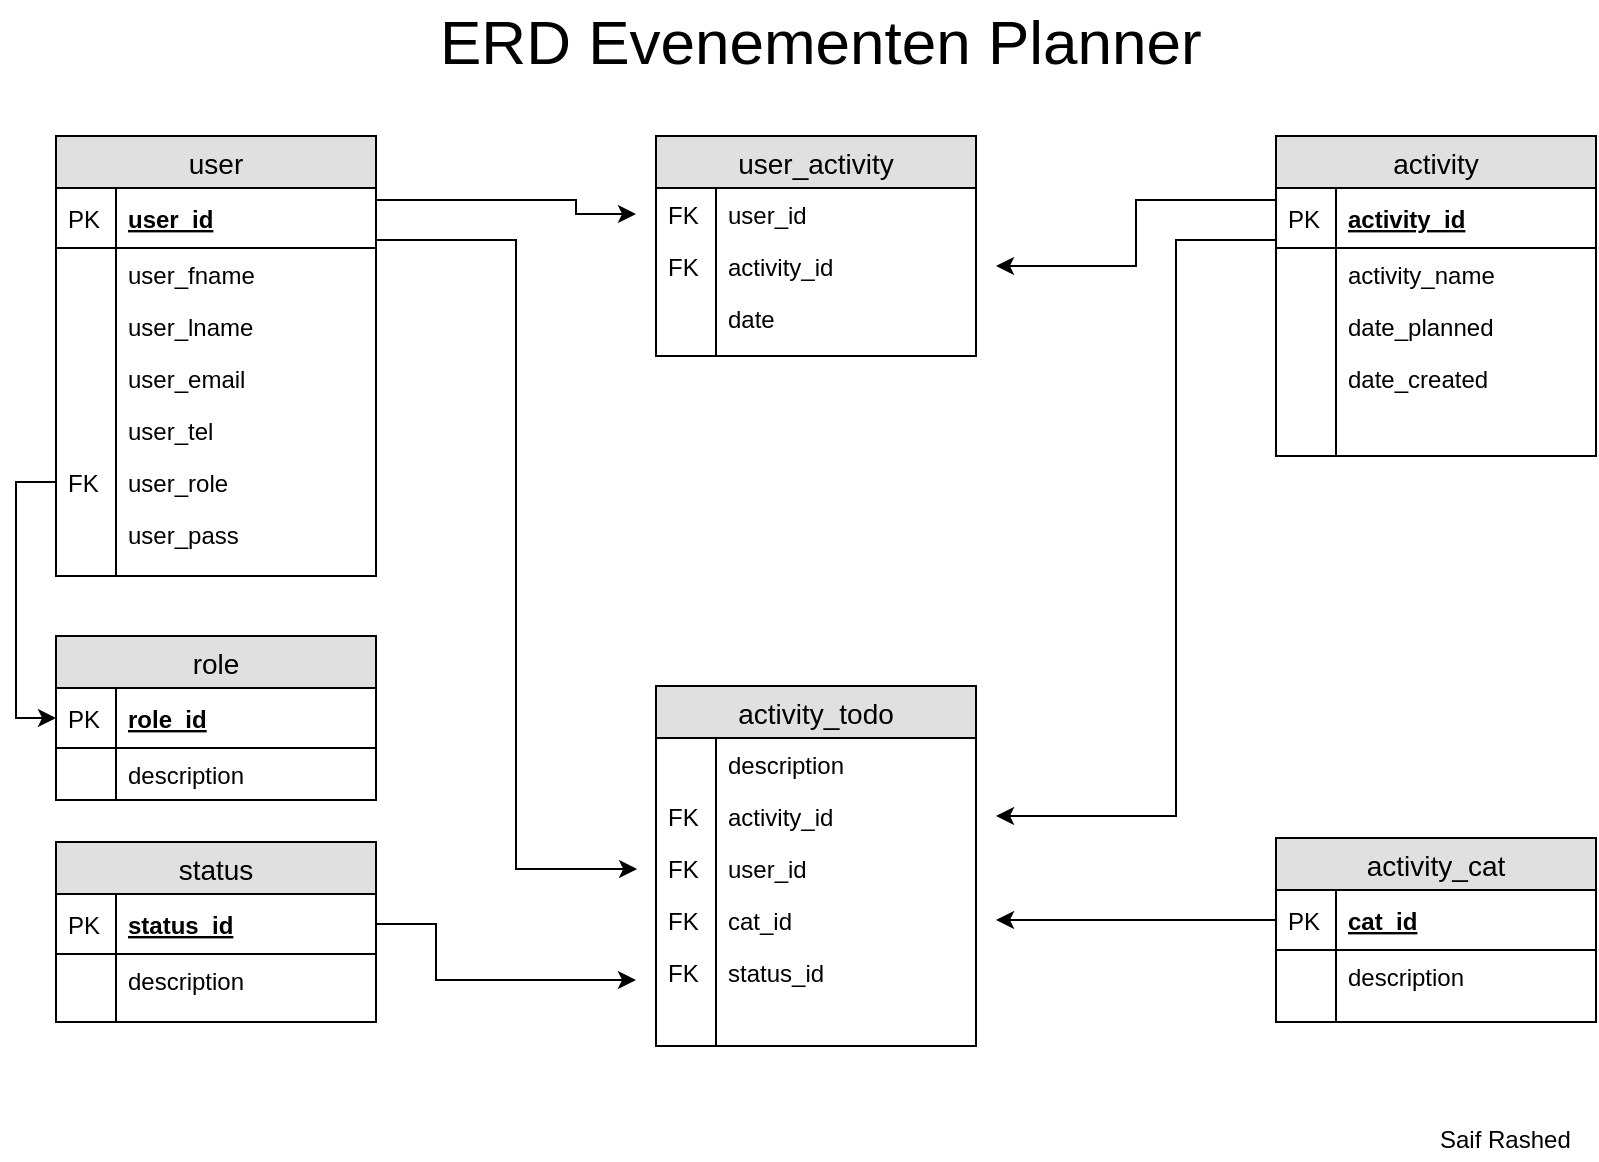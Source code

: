 <mxfile version="10.6.8" type="device"><diagram id="bX-k-bRwbaL-UCFUs3Qz" name="Page-1"><mxGraphModel dx="1075" dy="759" grid="1" gridSize="10" guides="1" tooltips="1" connect="1" arrows="1" fold="1" page="1" pageScale="1" pageWidth="827" pageHeight="1169" background="none" math="0" shadow="0"><root><mxCell id="0"/><mxCell id="1" parent="0"/><mxCell id="zS80U0VH6ejAvUN_kVYf-1" value="user" style="swimlane;fontStyle=0;childLayout=stackLayout;horizontal=1;startSize=26;fillColor=#e0e0e0;horizontalStack=0;resizeParent=1;resizeParentMax=0;resizeLast=0;collapsible=1;marginBottom=0;swimlaneFillColor=#ffffff;align=center;fontSize=14;" parent="1" vertex="1"><mxGeometry x="40" y="158" width="160" height="220" as="geometry"/></mxCell><mxCell id="zS80U0VH6ejAvUN_kVYf-2" value="user_id" style="shape=partialRectangle;top=0;left=0;right=0;bottom=1;align=left;verticalAlign=middle;fillColor=none;spacingLeft=34;spacingRight=4;overflow=hidden;rotatable=0;points=[[0,0.5],[1,0.5]];portConstraint=eastwest;dropTarget=0;fontStyle=5;fontSize=12;" parent="zS80U0VH6ejAvUN_kVYf-1" vertex="1"><mxGeometry y="26" width="160" height="30" as="geometry"/></mxCell><mxCell id="zS80U0VH6ejAvUN_kVYf-3" value="PK" style="shape=partialRectangle;top=0;left=0;bottom=0;fillColor=none;align=left;verticalAlign=middle;spacingLeft=4;spacingRight=4;overflow=hidden;rotatable=0;points=[];portConstraint=eastwest;part=1;fontSize=12;" parent="zS80U0VH6ejAvUN_kVYf-2" vertex="1" connectable="0"><mxGeometry width="30" height="30" as="geometry"/></mxCell><mxCell id="zS80U0VH6ejAvUN_kVYf-4" value="user_fname" style="shape=partialRectangle;top=0;left=0;right=0;bottom=0;align=left;verticalAlign=top;fillColor=none;spacingLeft=34;spacingRight=4;overflow=hidden;rotatable=0;points=[[0,0.5],[1,0.5]];portConstraint=eastwest;dropTarget=0;fontSize=12;" parent="zS80U0VH6ejAvUN_kVYf-1" vertex="1"><mxGeometry y="56" width="160" height="26" as="geometry"/></mxCell><mxCell id="zS80U0VH6ejAvUN_kVYf-5" value="" style="shape=partialRectangle;top=0;left=0;bottom=0;fillColor=none;align=left;verticalAlign=top;spacingLeft=4;spacingRight=4;overflow=hidden;rotatable=0;points=[];portConstraint=eastwest;part=1;fontSize=12;" parent="zS80U0VH6ejAvUN_kVYf-4" vertex="1" connectable="0"><mxGeometry width="30" height="26" as="geometry"/></mxCell><mxCell id="zS80U0VH6ejAvUN_kVYf-6" value="user_lname" style="shape=partialRectangle;top=0;left=0;right=0;bottom=0;align=left;verticalAlign=top;fillColor=none;spacingLeft=34;spacingRight=4;overflow=hidden;rotatable=0;points=[[0,0.5],[1,0.5]];portConstraint=eastwest;dropTarget=0;fontSize=12;" parent="zS80U0VH6ejAvUN_kVYf-1" vertex="1"><mxGeometry y="82" width="160" height="26" as="geometry"/></mxCell><mxCell id="zS80U0VH6ejAvUN_kVYf-7" value="" style="shape=partialRectangle;top=0;left=0;bottom=0;fillColor=none;align=left;verticalAlign=top;spacingLeft=4;spacingRight=4;overflow=hidden;rotatable=0;points=[];portConstraint=eastwest;part=1;fontSize=12;" parent="zS80U0VH6ejAvUN_kVYf-6" vertex="1" connectable="0"><mxGeometry width="30" height="26" as="geometry"/></mxCell><mxCell id="zS80U0VH6ejAvUN_kVYf-8" value="user_email" style="shape=partialRectangle;top=0;left=0;right=0;bottom=0;align=left;verticalAlign=top;fillColor=none;spacingLeft=34;spacingRight=4;overflow=hidden;rotatable=0;points=[[0,0.5],[1,0.5]];portConstraint=eastwest;dropTarget=0;fontSize=12;" parent="zS80U0VH6ejAvUN_kVYf-1" vertex="1"><mxGeometry y="108" width="160" height="26" as="geometry"/></mxCell><mxCell id="zS80U0VH6ejAvUN_kVYf-9" value="" style="shape=partialRectangle;top=0;left=0;bottom=0;fillColor=none;align=left;verticalAlign=top;spacingLeft=4;spacingRight=4;overflow=hidden;rotatable=0;points=[];portConstraint=eastwest;part=1;fontSize=12;" parent="zS80U0VH6ejAvUN_kVYf-8" vertex="1" connectable="0"><mxGeometry width="30" height="26" as="geometry"/></mxCell><mxCell id="zS80U0VH6ejAvUN_kVYf-12" value="user_tel" style="shape=partialRectangle;top=0;left=0;right=0;bottom=0;align=left;verticalAlign=top;fillColor=none;spacingLeft=34;spacingRight=4;overflow=hidden;rotatable=0;points=[[0,0.5],[1,0.5]];portConstraint=eastwest;dropTarget=0;fontSize=12;" parent="zS80U0VH6ejAvUN_kVYf-1" vertex="1"><mxGeometry y="134" width="160" height="26" as="geometry"/></mxCell><mxCell id="zS80U0VH6ejAvUN_kVYf-13" value="" style="shape=partialRectangle;top=0;left=0;bottom=0;fillColor=none;align=left;verticalAlign=top;spacingLeft=4;spacingRight=4;overflow=hidden;rotatable=0;points=[];portConstraint=eastwest;part=1;fontSize=12;" parent="zS80U0VH6ejAvUN_kVYf-12" vertex="1" connectable="0"><mxGeometry width="30" height="26" as="geometry"/></mxCell><mxCell id="zS80U0VH6ejAvUN_kVYf-10" value="" style="shape=partialRectangle;top=0;left=0;right=0;bottom=0;align=left;verticalAlign=top;fillColor=none;spacingLeft=34;spacingRight=4;overflow=hidden;rotatable=0;points=[[0,0.5],[1,0.5]];portConstraint=eastwest;dropTarget=0;fontSize=12;" parent="zS80U0VH6ejAvUN_kVYf-1" vertex="1"><mxGeometry y="160" width="160" height="60" as="geometry"/></mxCell><mxCell id="zS80U0VH6ejAvUN_kVYf-11" value="" style="shape=partialRectangle;top=0;left=0;bottom=0;fillColor=none;align=left;verticalAlign=top;spacingLeft=4;spacingRight=4;overflow=hidden;rotatable=0;points=[];portConstraint=eastwest;part=1;fontSize=12;" parent="zS80U0VH6ejAvUN_kVYf-10" vertex="1" connectable="0"><mxGeometry width="30" height="60" as="geometry"/></mxCell><mxCell id="zS80U0VH6ejAvUN_kVYf-14" value="&lt;font style=&quot;font-size: 31px&quot;&gt;ERD Evenementen Planner&lt;/font&gt;" style="text;html=1;resizable=0;points=[];autosize=1;align=left;verticalAlign=top;spacingTop=-4;" parent="1" vertex="1"><mxGeometry x="230" y="90" width="400" height="20" as="geometry"/></mxCell><mxCell id="2VQUd1UQZc_fTAJ_bnHX-1" value="user_activity" style="swimlane;fontStyle=0;childLayout=stackLayout;horizontal=1;startSize=26;fillColor=#e0e0e0;horizontalStack=0;resizeParent=1;resizeParentMax=0;resizeLast=0;collapsible=1;marginBottom=0;swimlaneFillColor=#ffffff;align=center;fontSize=14;" vertex="1" parent="1"><mxGeometry x="340" y="158" width="160" height="110" as="geometry"/></mxCell><mxCell id="2VQUd1UQZc_fTAJ_bnHX-6" value="user_id" style="shape=partialRectangle;top=0;left=0;right=0;bottom=0;align=left;verticalAlign=top;fillColor=none;spacingLeft=34;spacingRight=4;overflow=hidden;rotatable=0;points=[[0,0.5],[1,0.5]];portConstraint=eastwest;dropTarget=0;fontSize=12;" vertex="1" parent="2VQUd1UQZc_fTAJ_bnHX-1"><mxGeometry y="26" width="160" height="26" as="geometry"/></mxCell><mxCell id="2VQUd1UQZc_fTAJ_bnHX-7" value="FK" style="shape=partialRectangle;top=0;left=0;bottom=0;fillColor=none;align=left;verticalAlign=top;spacingLeft=4;spacingRight=4;overflow=hidden;rotatable=0;points=[];portConstraint=eastwest;part=1;fontSize=12;" vertex="1" connectable="0" parent="2VQUd1UQZc_fTAJ_bnHX-6"><mxGeometry width="30" height="26" as="geometry"/></mxCell><mxCell id="2VQUd1UQZc_fTAJ_bnHX-8" value="activity_id" style="shape=partialRectangle;top=0;left=0;right=0;bottom=0;align=left;verticalAlign=top;fillColor=none;spacingLeft=34;spacingRight=4;overflow=hidden;rotatable=0;points=[[0,0.5],[1,0.5]];portConstraint=eastwest;dropTarget=0;fontSize=12;" vertex="1" parent="2VQUd1UQZc_fTAJ_bnHX-1"><mxGeometry y="52" width="160" height="26" as="geometry"/></mxCell><mxCell id="2VQUd1UQZc_fTAJ_bnHX-9" value="FK" style="shape=partialRectangle;top=0;left=0;bottom=0;fillColor=none;align=left;verticalAlign=top;spacingLeft=4;spacingRight=4;overflow=hidden;rotatable=0;points=[];portConstraint=eastwest;part=1;fontSize=12;" vertex="1" connectable="0" parent="2VQUd1UQZc_fTAJ_bnHX-8"><mxGeometry width="30" height="26" as="geometry"/></mxCell><mxCell id="2VQUd1UQZc_fTAJ_bnHX-4" value="date" style="shape=partialRectangle;top=0;left=0;right=0;bottom=0;align=left;verticalAlign=top;fillColor=none;spacingLeft=34;spacingRight=4;overflow=hidden;rotatable=0;points=[[0,0.5],[1,0.5]];portConstraint=eastwest;dropTarget=0;fontSize=12;" vertex="1" parent="2VQUd1UQZc_fTAJ_bnHX-1"><mxGeometry y="78" width="160" height="26" as="geometry"/></mxCell><mxCell id="2VQUd1UQZc_fTAJ_bnHX-5" value="" style="shape=partialRectangle;top=0;left=0;bottom=0;fillColor=none;align=left;verticalAlign=top;spacingLeft=4;spacingRight=4;overflow=hidden;rotatable=0;points=[];portConstraint=eastwest;part=1;fontSize=12;" vertex="1" connectable="0" parent="2VQUd1UQZc_fTAJ_bnHX-4"><mxGeometry width="30" height="26" as="geometry"/></mxCell><mxCell id="2VQUd1UQZc_fTAJ_bnHX-10" value="" style="shape=partialRectangle;top=0;left=0;right=0;bottom=0;align=left;verticalAlign=top;fillColor=none;spacingLeft=34;spacingRight=4;overflow=hidden;rotatable=0;points=[[0,0.5],[1,0.5]];portConstraint=eastwest;dropTarget=0;fontSize=12;" vertex="1" parent="2VQUd1UQZc_fTAJ_bnHX-1"><mxGeometry y="104" width="160" height="6" as="geometry"/></mxCell><mxCell id="2VQUd1UQZc_fTAJ_bnHX-11" value="" style="shape=partialRectangle;top=0;left=0;bottom=0;fillColor=none;align=left;verticalAlign=top;spacingLeft=4;spacingRight=4;overflow=hidden;rotatable=0;points=[];portConstraint=eastwest;part=1;fontSize=12;" vertex="1" connectable="0" parent="2VQUd1UQZc_fTAJ_bnHX-10"><mxGeometry width="30" height="6" as="geometry"/></mxCell><mxCell id="2VQUd1UQZc_fTAJ_bnHX-48" style="edgeStyle=orthogonalEdgeStyle;rounded=0;orthogonalLoop=1;jettySize=auto;html=1;entryX=0;entryY=0.5;entryDx=0;entryDy=0;" edge="1" parent="1" source="2VQUd1UQZc_fTAJ_bnHX-12" target="2VQUd1UQZc_fTAJ_bnHX-36"><mxGeometry relative="1" as="geometry"><mxPoint x="30" y="449" as="targetPoint"/><Array as="points"><mxPoint x="20" y="331"/><mxPoint x="20" y="449"/></Array></mxGeometry></mxCell><mxCell id="2VQUd1UQZc_fTAJ_bnHX-12" value="user_role" style="shape=partialRectangle;top=0;left=0;right=0;bottom=0;align=left;verticalAlign=top;fillColor=none;spacingLeft=34;spacingRight=4;overflow=hidden;rotatable=0;points=[[0,0.5],[1,0.5]];portConstraint=eastwest;dropTarget=0;fontSize=12;" vertex="1" parent="1"><mxGeometry x="40" y="318" width="160" height="26" as="geometry"/></mxCell><mxCell id="2VQUd1UQZc_fTAJ_bnHX-13" value="FK&#10;" style="shape=partialRectangle;top=0;left=0;bottom=0;fillColor=none;align=left;verticalAlign=top;spacingLeft=4;spacingRight=4;overflow=hidden;rotatable=0;points=[];portConstraint=eastwest;part=1;fontSize=12;" vertex="1" connectable="0" parent="2VQUd1UQZc_fTAJ_bnHX-12"><mxGeometry width="30" height="26" as="geometry"/></mxCell><mxCell id="2VQUd1UQZc_fTAJ_bnHX-14" value="activity" style="swimlane;fontStyle=0;childLayout=stackLayout;horizontal=1;startSize=26;fillColor=#e0e0e0;horizontalStack=0;resizeParent=1;resizeParentMax=0;resizeLast=0;collapsible=1;marginBottom=0;swimlaneFillColor=#ffffff;align=center;fontSize=14;" vertex="1" parent="1"><mxGeometry x="650" y="158" width="160" height="160" as="geometry"/></mxCell><mxCell id="2VQUd1UQZc_fTAJ_bnHX-15" value="activity_id" style="shape=partialRectangle;top=0;left=0;right=0;bottom=1;align=left;verticalAlign=middle;fillColor=none;spacingLeft=34;spacingRight=4;overflow=hidden;rotatable=0;points=[[0,0.5],[1,0.5]];portConstraint=eastwest;dropTarget=0;fontStyle=5;fontSize=12;" vertex="1" parent="2VQUd1UQZc_fTAJ_bnHX-14"><mxGeometry y="26" width="160" height="30" as="geometry"/></mxCell><mxCell id="2VQUd1UQZc_fTAJ_bnHX-16" value="PK" style="shape=partialRectangle;top=0;left=0;bottom=0;fillColor=none;align=left;verticalAlign=middle;spacingLeft=4;spacingRight=4;overflow=hidden;rotatable=0;points=[];portConstraint=eastwest;part=1;fontSize=12;" vertex="1" connectable="0" parent="2VQUd1UQZc_fTAJ_bnHX-15"><mxGeometry width="30" height="30" as="geometry"/></mxCell><mxCell id="2VQUd1UQZc_fTAJ_bnHX-33" value="activity_name" style="shape=partialRectangle;top=0;left=0;right=0;bottom=0;align=left;verticalAlign=top;fillColor=none;spacingLeft=34;spacingRight=4;overflow=hidden;rotatable=0;points=[[0,0.5],[1,0.5]];portConstraint=eastwest;dropTarget=0;fontSize=12;" vertex="1" parent="2VQUd1UQZc_fTAJ_bnHX-14"><mxGeometry y="56" width="160" height="26" as="geometry"/></mxCell><mxCell id="2VQUd1UQZc_fTAJ_bnHX-34" value="" style="shape=partialRectangle;top=0;left=0;bottom=0;fillColor=none;align=left;verticalAlign=top;spacingLeft=4;spacingRight=4;overflow=hidden;rotatable=0;points=[];portConstraint=eastwest;part=1;fontSize=12;" vertex="1" connectable="0" parent="2VQUd1UQZc_fTAJ_bnHX-33"><mxGeometry width="30" height="26" as="geometry"/></mxCell><mxCell id="2VQUd1UQZc_fTAJ_bnHX-19" value="date_planned&#10;" style="shape=partialRectangle;top=0;left=0;right=0;bottom=0;align=left;verticalAlign=top;fillColor=none;spacingLeft=34;spacingRight=4;overflow=hidden;rotatable=0;points=[[0,0.5],[1,0.5]];portConstraint=eastwest;dropTarget=0;fontSize=12;" vertex="1" parent="2VQUd1UQZc_fTAJ_bnHX-14"><mxGeometry y="82" width="160" height="26" as="geometry"/></mxCell><mxCell id="2VQUd1UQZc_fTAJ_bnHX-20" value="" style="shape=partialRectangle;top=0;left=0;bottom=0;fillColor=none;align=left;verticalAlign=top;spacingLeft=4;spacingRight=4;overflow=hidden;rotatable=0;points=[];portConstraint=eastwest;part=1;fontSize=12;" vertex="1" connectable="0" parent="2VQUd1UQZc_fTAJ_bnHX-19"><mxGeometry width="30" height="26" as="geometry"/></mxCell><mxCell id="2VQUd1UQZc_fTAJ_bnHX-21" value="date_created" style="shape=partialRectangle;top=0;left=0;right=0;bottom=0;align=left;verticalAlign=top;fillColor=none;spacingLeft=34;spacingRight=4;overflow=hidden;rotatable=0;points=[[0,0.5],[1,0.5]];portConstraint=eastwest;dropTarget=0;fontSize=12;" vertex="1" parent="2VQUd1UQZc_fTAJ_bnHX-14"><mxGeometry y="108" width="160" height="26" as="geometry"/></mxCell><mxCell id="2VQUd1UQZc_fTAJ_bnHX-22" value="" style="shape=partialRectangle;top=0;left=0;bottom=0;fillColor=none;align=left;verticalAlign=top;spacingLeft=4;spacingRight=4;overflow=hidden;rotatable=0;points=[];portConstraint=eastwest;part=1;fontSize=12;" vertex="1" connectable="0" parent="2VQUd1UQZc_fTAJ_bnHX-21"><mxGeometry width="30" height="26" as="geometry"/></mxCell><mxCell id="2VQUd1UQZc_fTAJ_bnHX-23" value="" style="shape=partialRectangle;top=0;left=0;right=0;bottom=0;align=left;verticalAlign=top;fillColor=none;spacingLeft=34;spacingRight=4;overflow=hidden;rotatable=0;points=[[0,0.5],[1,0.5]];portConstraint=eastwest;dropTarget=0;fontSize=12;" vertex="1" parent="2VQUd1UQZc_fTAJ_bnHX-14"><mxGeometry y="134" width="160" height="26" as="geometry"/></mxCell><mxCell id="2VQUd1UQZc_fTAJ_bnHX-24" value="" style="shape=partialRectangle;top=0;left=0;bottom=0;fillColor=none;align=left;verticalAlign=top;spacingLeft=4;spacingRight=4;overflow=hidden;rotatable=0;points=[];portConstraint=eastwest;part=1;fontSize=12;" vertex="1" connectable="0" parent="2VQUd1UQZc_fTAJ_bnHX-23"><mxGeometry width="30" height="26" as="geometry"/></mxCell><mxCell id="2VQUd1UQZc_fTAJ_bnHX-30" style="edgeStyle=orthogonalEdgeStyle;rounded=0;orthogonalLoop=1;jettySize=auto;html=1;" edge="1" parent="1" source="2VQUd1UQZc_fTAJ_bnHX-15"><mxGeometry relative="1" as="geometry"><mxPoint x="510" y="223" as="targetPoint"/><Array as="points"><mxPoint x="580" y="190"/><mxPoint x="580" y="223"/></Array></mxGeometry></mxCell><mxCell id="2VQUd1UQZc_fTAJ_bnHX-31" style="edgeStyle=orthogonalEdgeStyle;rounded=0;orthogonalLoop=1;jettySize=auto;html=1;" edge="1" parent="1" source="zS80U0VH6ejAvUN_kVYf-2"><mxGeometry relative="1" as="geometry"><mxPoint x="330" y="197" as="targetPoint"/><Array as="points"><mxPoint x="300" y="190"/><mxPoint x="300" y="197"/></Array></mxGeometry></mxCell><mxCell id="2VQUd1UQZc_fTAJ_bnHX-35" value="role" style="swimlane;fontStyle=0;childLayout=stackLayout;horizontal=1;startSize=26;fillColor=#e0e0e0;horizontalStack=0;resizeParent=1;resizeParentMax=0;resizeLast=0;collapsible=1;marginBottom=0;swimlaneFillColor=#ffffff;align=center;fontSize=14;" vertex="1" parent="1"><mxGeometry x="40" y="408" width="160" height="82" as="geometry"/></mxCell><mxCell id="2VQUd1UQZc_fTAJ_bnHX-36" value="role_id" style="shape=partialRectangle;top=0;left=0;right=0;bottom=1;align=left;verticalAlign=middle;fillColor=none;spacingLeft=34;spacingRight=4;overflow=hidden;rotatable=0;points=[[0,0.5],[1,0.5]];portConstraint=eastwest;dropTarget=0;fontStyle=5;fontSize=12;" vertex="1" parent="2VQUd1UQZc_fTAJ_bnHX-35"><mxGeometry y="26" width="160" height="30" as="geometry"/></mxCell><mxCell id="2VQUd1UQZc_fTAJ_bnHX-37" value="PK" style="shape=partialRectangle;top=0;left=0;bottom=0;fillColor=none;align=left;verticalAlign=middle;spacingLeft=4;spacingRight=4;overflow=hidden;rotatable=0;points=[];portConstraint=eastwest;part=1;fontSize=12;" vertex="1" connectable="0" parent="2VQUd1UQZc_fTAJ_bnHX-36"><mxGeometry width="30" height="30" as="geometry"/></mxCell><mxCell id="2VQUd1UQZc_fTAJ_bnHX-42" value="description" style="shape=partialRectangle;top=0;left=0;right=0;bottom=0;align=left;verticalAlign=top;fillColor=none;spacingLeft=34;spacingRight=4;overflow=hidden;rotatable=0;points=[[0,0.5],[1,0.5]];portConstraint=eastwest;dropTarget=0;fontSize=12;" vertex="1" parent="2VQUd1UQZc_fTAJ_bnHX-35"><mxGeometry y="56" width="160" height="26" as="geometry"/></mxCell><mxCell id="2VQUd1UQZc_fTAJ_bnHX-43" value="" style="shape=partialRectangle;top=0;left=0;bottom=0;fillColor=none;align=left;verticalAlign=top;spacingLeft=4;spacingRight=4;overflow=hidden;rotatable=0;points=[];portConstraint=eastwest;part=1;fontSize=12;" vertex="1" connectable="0" parent="2VQUd1UQZc_fTAJ_bnHX-42"><mxGeometry width="30" height="26" as="geometry"/></mxCell><mxCell id="2VQUd1UQZc_fTAJ_bnHX-49" value="activity_todo" style="swimlane;fontStyle=0;childLayout=stackLayout;horizontal=1;startSize=26;fillColor=#e0e0e0;horizontalStack=0;resizeParent=1;resizeParentMax=0;resizeLast=0;collapsible=1;marginBottom=0;swimlaneFillColor=#ffffff;align=center;fontSize=14;" vertex="1" parent="1"><mxGeometry x="340" y="433" width="160" height="180" as="geometry"/></mxCell><mxCell id="2VQUd1UQZc_fTAJ_bnHX-52" value="description" style="shape=partialRectangle;top=0;left=0;right=0;bottom=0;align=left;verticalAlign=top;fillColor=none;spacingLeft=34;spacingRight=4;overflow=hidden;rotatable=0;points=[[0,0.5],[1,0.5]];portConstraint=eastwest;dropTarget=0;fontSize=12;" vertex="1" parent="2VQUd1UQZc_fTAJ_bnHX-49"><mxGeometry y="26" width="160" height="26" as="geometry"/></mxCell><mxCell id="2VQUd1UQZc_fTAJ_bnHX-53" value="" style="shape=partialRectangle;top=0;left=0;bottom=0;fillColor=none;align=left;verticalAlign=top;spacingLeft=4;spacingRight=4;overflow=hidden;rotatable=0;points=[];portConstraint=eastwest;part=1;fontSize=12;" vertex="1" connectable="0" parent="2VQUd1UQZc_fTAJ_bnHX-52"><mxGeometry width="30" height="26" as="geometry"/></mxCell><mxCell id="2VQUd1UQZc_fTAJ_bnHX-60" value="activity_id" style="shape=partialRectangle;top=0;left=0;right=0;bottom=0;align=left;verticalAlign=top;fillColor=none;spacingLeft=34;spacingRight=4;overflow=hidden;rotatable=0;points=[[0,0.5],[1,0.5]];portConstraint=eastwest;dropTarget=0;fontSize=12;" vertex="1" parent="2VQUd1UQZc_fTAJ_bnHX-49"><mxGeometry y="52" width="160" height="26" as="geometry"/></mxCell><mxCell id="2VQUd1UQZc_fTAJ_bnHX-61" value="FK" style="shape=partialRectangle;top=0;left=0;bottom=0;fillColor=none;align=left;verticalAlign=top;spacingLeft=4;spacingRight=4;overflow=hidden;rotatable=0;points=[];portConstraint=eastwest;part=1;fontSize=12;" vertex="1" connectable="0" parent="2VQUd1UQZc_fTAJ_bnHX-60"><mxGeometry width="30" height="26" as="geometry"/></mxCell><mxCell id="2VQUd1UQZc_fTAJ_bnHX-62" value="user_id" style="shape=partialRectangle;top=0;left=0;right=0;bottom=0;align=left;verticalAlign=top;fillColor=none;spacingLeft=34;spacingRight=4;overflow=hidden;rotatable=0;points=[[0,0.5],[1,0.5]];portConstraint=eastwest;dropTarget=0;fontSize=12;" vertex="1" parent="2VQUd1UQZc_fTAJ_bnHX-49"><mxGeometry y="78" width="160" height="26" as="geometry"/></mxCell><mxCell id="2VQUd1UQZc_fTAJ_bnHX-63" value="FK" style="shape=partialRectangle;top=0;left=0;bottom=0;fillColor=none;align=left;verticalAlign=top;spacingLeft=4;spacingRight=4;overflow=hidden;rotatable=0;points=[];portConstraint=eastwest;part=1;fontSize=12;" vertex="1" connectable="0" parent="2VQUd1UQZc_fTAJ_bnHX-62"><mxGeometry width="30" height="26" as="geometry"/></mxCell><mxCell id="2VQUd1UQZc_fTAJ_bnHX-54" value="cat_id" style="shape=partialRectangle;top=0;left=0;right=0;bottom=0;align=left;verticalAlign=top;fillColor=none;spacingLeft=34;spacingRight=4;overflow=hidden;rotatable=0;points=[[0,0.5],[1,0.5]];portConstraint=eastwest;dropTarget=0;fontSize=12;" vertex="1" parent="2VQUd1UQZc_fTAJ_bnHX-49"><mxGeometry y="104" width="160" height="26" as="geometry"/></mxCell><mxCell id="2VQUd1UQZc_fTAJ_bnHX-55" value="FK" style="shape=partialRectangle;top=0;left=0;bottom=0;fillColor=none;align=left;verticalAlign=top;spacingLeft=4;spacingRight=4;overflow=hidden;rotatable=0;points=[];portConstraint=eastwest;part=1;fontSize=12;" vertex="1" connectable="0" parent="2VQUd1UQZc_fTAJ_bnHX-54"><mxGeometry width="30" height="26" as="geometry"/></mxCell><mxCell id="2VQUd1UQZc_fTAJ_bnHX-58" value="" style="shape=partialRectangle;top=0;left=0;right=0;bottom=0;align=left;verticalAlign=top;fillColor=none;spacingLeft=34;spacingRight=4;overflow=hidden;rotatable=0;points=[[0,0.5],[1,0.5]];portConstraint=eastwest;dropTarget=0;fontSize=12;" vertex="1" parent="2VQUd1UQZc_fTAJ_bnHX-49"><mxGeometry y="130" width="160" height="50" as="geometry"/></mxCell><mxCell id="2VQUd1UQZc_fTAJ_bnHX-59" value="" style="shape=partialRectangle;top=0;left=0;bottom=0;fillColor=none;align=left;verticalAlign=top;spacingLeft=4;spacingRight=4;overflow=hidden;rotatable=0;points=[];portConstraint=eastwest;part=1;fontSize=12;" vertex="1" connectable="0" parent="2VQUd1UQZc_fTAJ_bnHX-58"><mxGeometry width="30" height="50" as="geometry"/></mxCell><mxCell id="2VQUd1UQZc_fTAJ_bnHX-64" style="edgeStyle=orthogonalEdgeStyle;rounded=0;orthogonalLoop=1;jettySize=auto;html=1;entryX=-0.059;entryY=0.52;entryDx=0;entryDy=0;entryPerimeter=0;" edge="1" parent="1" source="zS80U0VH6ejAvUN_kVYf-2" target="2VQUd1UQZc_fTAJ_bnHX-62"><mxGeometry relative="1" as="geometry"><mxPoint x="330" y="549" as="targetPoint"/><Array as="points"><mxPoint x="270" y="210"/><mxPoint x="270" y="525"/></Array></mxGeometry></mxCell><mxCell id="2VQUd1UQZc_fTAJ_bnHX-65" style="edgeStyle=orthogonalEdgeStyle;rounded=0;orthogonalLoop=1;jettySize=auto;html=1;" edge="1" parent="1" source="2VQUd1UQZc_fTAJ_bnHX-15"><mxGeometry relative="1" as="geometry"><mxPoint x="510" y="498" as="targetPoint"/><Array as="points"><mxPoint x="600" y="210"/><mxPoint x="600" y="498"/></Array></mxGeometry></mxCell><mxCell id="2VQUd1UQZc_fTAJ_bnHX-66" value="status_id" style="shape=partialRectangle;top=0;left=0;right=0;bottom=0;align=left;verticalAlign=top;fillColor=none;spacingLeft=34;spacingRight=4;overflow=hidden;rotatable=0;points=[[0,0.5],[1,0.5]];portConstraint=eastwest;dropTarget=0;fontSize=12;" vertex="1" parent="1"><mxGeometry x="340" y="563" width="160" height="27" as="geometry"/></mxCell><mxCell id="2VQUd1UQZc_fTAJ_bnHX-67" value="FK" style="shape=partialRectangle;top=0;left=0;bottom=0;fillColor=none;align=left;verticalAlign=top;spacingLeft=4;spacingRight=4;overflow=hidden;rotatable=0;points=[];portConstraint=eastwest;part=1;fontSize=12;" vertex="1" connectable="0" parent="2VQUd1UQZc_fTAJ_bnHX-66"><mxGeometry width="30" height="27.0" as="geometry"/></mxCell><mxCell id="2VQUd1UQZc_fTAJ_bnHX-68" value="status" style="swimlane;fontStyle=0;childLayout=stackLayout;horizontal=1;startSize=26;fillColor=#e0e0e0;horizontalStack=0;resizeParent=1;resizeParentMax=0;resizeLast=0;collapsible=1;marginBottom=0;swimlaneFillColor=#ffffff;align=center;fontSize=14;" vertex="1" parent="1"><mxGeometry x="40" y="511" width="160" height="90" as="geometry"/></mxCell><mxCell id="2VQUd1UQZc_fTAJ_bnHX-69" value="status_id" style="shape=partialRectangle;top=0;left=0;right=0;bottom=1;align=left;verticalAlign=middle;fillColor=none;spacingLeft=34;spacingRight=4;overflow=hidden;rotatable=0;points=[[0,0.5],[1,0.5]];portConstraint=eastwest;dropTarget=0;fontStyle=5;fontSize=12;" vertex="1" parent="2VQUd1UQZc_fTAJ_bnHX-68"><mxGeometry y="26" width="160" height="30" as="geometry"/></mxCell><mxCell id="2VQUd1UQZc_fTAJ_bnHX-70" value="PK" style="shape=partialRectangle;top=0;left=0;bottom=0;fillColor=none;align=left;verticalAlign=middle;spacingLeft=4;spacingRight=4;overflow=hidden;rotatable=0;points=[];portConstraint=eastwest;part=1;fontSize=12;" vertex="1" connectable="0" parent="2VQUd1UQZc_fTAJ_bnHX-69"><mxGeometry width="30" height="30" as="geometry"/></mxCell><mxCell id="2VQUd1UQZc_fTAJ_bnHX-71" value="description" style="shape=partialRectangle;top=0;left=0;right=0;bottom=0;align=left;verticalAlign=top;fillColor=none;spacingLeft=34;spacingRight=4;overflow=hidden;rotatable=0;points=[[0,0.5],[1,0.5]];portConstraint=eastwest;dropTarget=0;fontSize=12;" vertex="1" parent="2VQUd1UQZc_fTAJ_bnHX-68"><mxGeometry y="56" width="160" height="24" as="geometry"/></mxCell><mxCell id="2VQUd1UQZc_fTAJ_bnHX-72" value="" style="shape=partialRectangle;top=0;left=0;bottom=0;fillColor=none;align=left;verticalAlign=top;spacingLeft=4;spacingRight=4;overflow=hidden;rotatable=0;points=[];portConstraint=eastwest;part=1;fontSize=12;" vertex="1" connectable="0" parent="2VQUd1UQZc_fTAJ_bnHX-71"><mxGeometry width="30" height="24" as="geometry"/></mxCell><mxCell id="2VQUd1UQZc_fTAJ_bnHX-77" value="" style="shape=partialRectangle;top=0;left=0;right=0;bottom=0;align=left;verticalAlign=top;fillColor=none;spacingLeft=34;spacingRight=4;overflow=hidden;rotatable=0;points=[[0,0.5],[1,0.5]];portConstraint=eastwest;dropTarget=0;fontSize=12;" vertex="1" parent="2VQUd1UQZc_fTAJ_bnHX-68"><mxGeometry y="80" width="160" height="10" as="geometry"/></mxCell><mxCell id="2VQUd1UQZc_fTAJ_bnHX-78" value="" style="shape=partialRectangle;top=0;left=0;bottom=0;fillColor=none;align=left;verticalAlign=top;spacingLeft=4;spacingRight=4;overflow=hidden;rotatable=0;points=[];portConstraint=eastwest;part=1;fontSize=12;" vertex="1" connectable="0" parent="2VQUd1UQZc_fTAJ_bnHX-77"><mxGeometry width="30" height="10" as="geometry"/></mxCell><mxCell id="2VQUd1UQZc_fTAJ_bnHX-79" style="edgeStyle=orthogonalEdgeStyle;rounded=0;orthogonalLoop=1;jettySize=auto;html=1;" edge="1" parent="1" source="2VQUd1UQZc_fTAJ_bnHX-69"><mxGeometry relative="1" as="geometry"><mxPoint x="330" y="580" as="targetPoint"/><Array as="points"><mxPoint x="230" y="552"/><mxPoint x="230" y="580"/></Array></mxGeometry></mxCell><mxCell id="2VQUd1UQZc_fTAJ_bnHX-82" value="activity_cat" style="swimlane;fontStyle=0;childLayout=stackLayout;horizontal=1;startSize=26;fillColor=#e0e0e0;horizontalStack=0;resizeParent=1;resizeParentMax=0;resizeLast=0;collapsible=1;marginBottom=0;swimlaneFillColor=#ffffff;align=center;fontSize=14;" vertex="1" parent="1"><mxGeometry x="650" y="509" width="160" height="92" as="geometry"/></mxCell><mxCell id="2VQUd1UQZc_fTAJ_bnHX-83" value="cat_id" style="shape=partialRectangle;top=0;left=0;right=0;bottom=1;align=left;verticalAlign=middle;fillColor=none;spacingLeft=34;spacingRight=4;overflow=hidden;rotatable=0;points=[[0,0.5],[1,0.5]];portConstraint=eastwest;dropTarget=0;fontStyle=5;fontSize=12;" vertex="1" parent="2VQUd1UQZc_fTAJ_bnHX-82"><mxGeometry y="26" width="160" height="30" as="geometry"/></mxCell><mxCell id="2VQUd1UQZc_fTAJ_bnHX-84" value="PK" style="shape=partialRectangle;top=0;left=0;bottom=0;fillColor=none;align=left;verticalAlign=middle;spacingLeft=4;spacingRight=4;overflow=hidden;rotatable=0;points=[];portConstraint=eastwest;part=1;fontSize=12;" vertex="1" connectable="0" parent="2VQUd1UQZc_fTAJ_bnHX-83"><mxGeometry width="30" height="30" as="geometry"/></mxCell><mxCell id="2VQUd1UQZc_fTAJ_bnHX-85" value="description" style="shape=partialRectangle;top=0;left=0;right=0;bottom=0;align=left;verticalAlign=top;fillColor=none;spacingLeft=34;spacingRight=4;overflow=hidden;rotatable=0;points=[[0,0.5],[1,0.5]];portConstraint=eastwest;dropTarget=0;fontSize=12;" vertex="1" parent="2VQUd1UQZc_fTAJ_bnHX-82"><mxGeometry y="56" width="160" height="26" as="geometry"/></mxCell><mxCell id="2VQUd1UQZc_fTAJ_bnHX-86" value="" style="shape=partialRectangle;top=0;left=0;bottom=0;fillColor=none;align=left;verticalAlign=top;spacingLeft=4;spacingRight=4;overflow=hidden;rotatable=0;points=[];portConstraint=eastwest;part=1;fontSize=12;" vertex="1" connectable="0" parent="2VQUd1UQZc_fTAJ_bnHX-85"><mxGeometry width="30" height="26" as="geometry"/></mxCell><mxCell id="2VQUd1UQZc_fTAJ_bnHX-87" value="" style="shape=partialRectangle;top=0;left=0;right=0;bottom=0;align=left;verticalAlign=top;fillColor=none;spacingLeft=34;spacingRight=4;overflow=hidden;rotatable=0;points=[[0,0.5],[1,0.5]];portConstraint=eastwest;dropTarget=0;fontSize=12;" vertex="1" parent="2VQUd1UQZc_fTAJ_bnHX-82"><mxGeometry y="82" width="160" height="10" as="geometry"/></mxCell><mxCell id="2VQUd1UQZc_fTAJ_bnHX-88" value="" style="shape=partialRectangle;top=0;left=0;bottom=0;fillColor=none;align=left;verticalAlign=top;spacingLeft=4;spacingRight=4;overflow=hidden;rotatable=0;points=[];portConstraint=eastwest;part=1;fontSize=12;" vertex="1" connectable="0" parent="2VQUd1UQZc_fTAJ_bnHX-87"><mxGeometry width="30" height="10" as="geometry"/></mxCell><mxCell id="2VQUd1UQZc_fTAJ_bnHX-90" value="user_pass" style="shape=partialRectangle;top=0;left=0;right=0;bottom=0;align=left;verticalAlign=top;fillColor=none;spacingLeft=34;spacingRight=4;overflow=hidden;rotatable=0;points=[[0,0.5],[1,0.5]];portConstraint=eastwest;dropTarget=0;fontSize=12;" vertex="1" parent="1"><mxGeometry x="40" y="344" width="160" height="26" as="geometry"/></mxCell><mxCell id="2VQUd1UQZc_fTAJ_bnHX-91" value="" style="shape=partialRectangle;top=0;left=0;bottom=0;fillColor=none;align=left;verticalAlign=top;spacingLeft=4;spacingRight=4;overflow=hidden;rotatable=0;points=[];portConstraint=eastwest;part=1;fontSize=12;" vertex="1" connectable="0" parent="2VQUd1UQZc_fTAJ_bnHX-90"><mxGeometry width="30" height="26" as="geometry"/></mxCell><mxCell id="2VQUd1UQZc_fTAJ_bnHX-93" value="&lt;span&gt;Saif Rashed&lt;br&gt;&lt;/span&gt;" style="text;html=1;strokeColor=none;fillColor=none;align=left;verticalAlign=middle;whiteSpace=wrap;rounded=0;" vertex="1" parent="1"><mxGeometry x="730" y="650" width="70" height="20" as="geometry"/></mxCell><mxCell id="2VQUd1UQZc_fTAJ_bnHX-97" style="edgeStyle=orthogonalEdgeStyle;rounded=0;orthogonalLoop=1;jettySize=auto;html=1;" edge="1" parent="1" source="2VQUd1UQZc_fTAJ_bnHX-83"><mxGeometry relative="1" as="geometry"><mxPoint x="510" y="550" as="targetPoint"/></mxGeometry></mxCell></root></mxGraphModel></diagram></mxfile>